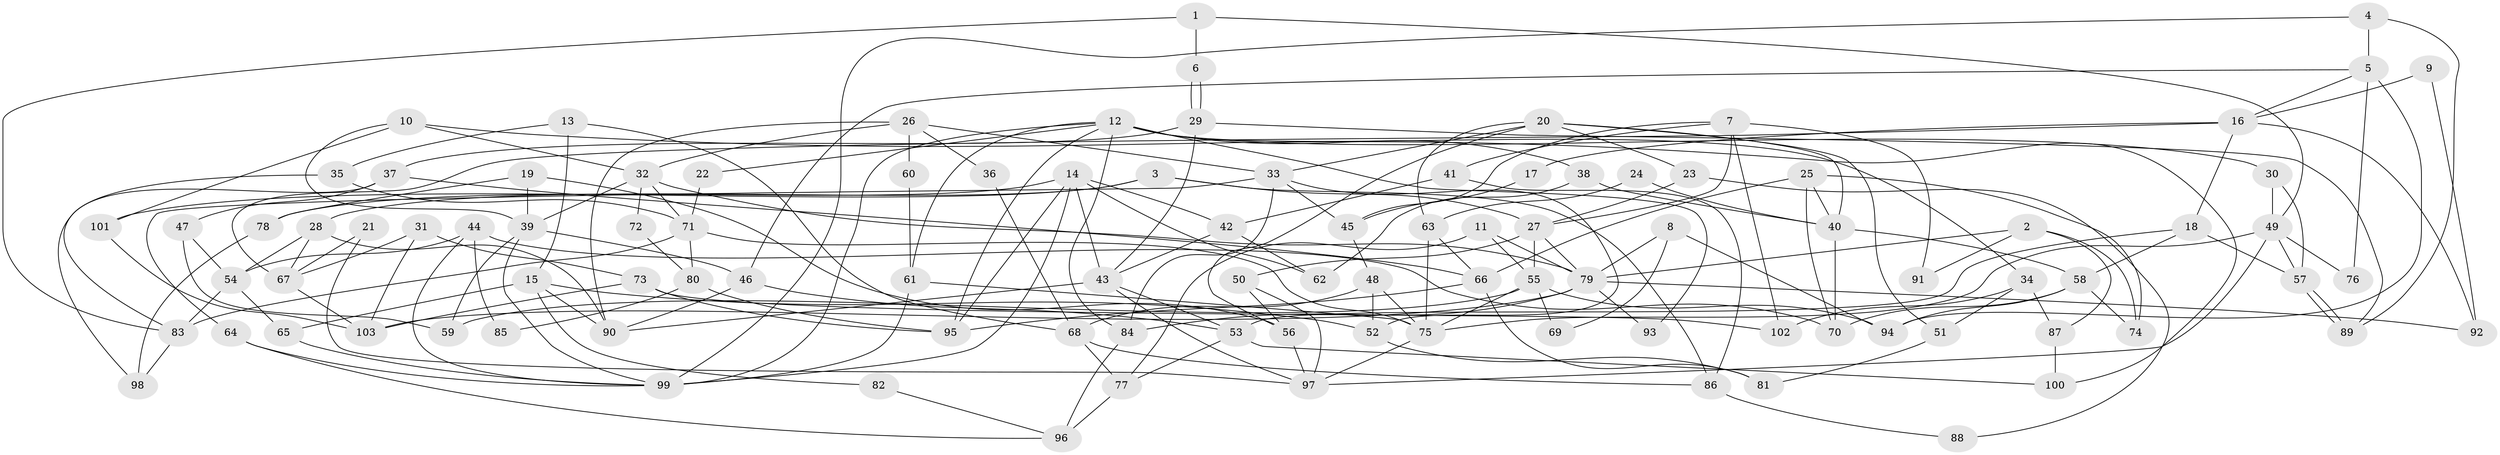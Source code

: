 // Generated by graph-tools (version 1.1) at 2025/26/03/09/25 03:26:15]
// undirected, 103 vertices, 206 edges
graph export_dot {
graph [start="1"]
  node [color=gray90,style=filled];
  1;
  2;
  3;
  4;
  5;
  6;
  7;
  8;
  9;
  10;
  11;
  12;
  13;
  14;
  15;
  16;
  17;
  18;
  19;
  20;
  21;
  22;
  23;
  24;
  25;
  26;
  27;
  28;
  29;
  30;
  31;
  32;
  33;
  34;
  35;
  36;
  37;
  38;
  39;
  40;
  41;
  42;
  43;
  44;
  45;
  46;
  47;
  48;
  49;
  50;
  51;
  52;
  53;
  54;
  55;
  56;
  57;
  58;
  59;
  60;
  61;
  62;
  63;
  64;
  65;
  66;
  67;
  68;
  69;
  70;
  71;
  72;
  73;
  74;
  75;
  76;
  77;
  78;
  79;
  80;
  81;
  82;
  83;
  84;
  85;
  86;
  87;
  88;
  89;
  90;
  91;
  92;
  93;
  94;
  95;
  96;
  97;
  98;
  99;
  100;
  101;
  102;
  103;
  1 -- 83;
  1 -- 49;
  1 -- 6;
  2 -- 74;
  2 -- 79;
  2 -- 87;
  2 -- 91;
  3 -- 86;
  3 -- 27;
  3 -- 28;
  3 -- 101;
  4 -- 99;
  4 -- 89;
  4 -- 5;
  5 -- 46;
  5 -- 16;
  5 -- 76;
  5 -- 94;
  6 -- 29;
  6 -- 29;
  7 -- 45;
  7 -- 27;
  7 -- 41;
  7 -- 91;
  7 -- 102;
  8 -- 94;
  8 -- 79;
  8 -- 69;
  9 -- 16;
  9 -- 92;
  10 -- 39;
  10 -- 101;
  10 -- 32;
  10 -- 100;
  11 -- 79;
  11 -- 55;
  11 -- 77;
  12 -- 34;
  12 -- 38;
  12 -- 22;
  12 -- 30;
  12 -- 61;
  12 -- 84;
  12 -- 93;
  12 -- 95;
  12 -- 99;
  13 -- 15;
  13 -- 68;
  13 -- 35;
  14 -- 78;
  14 -- 99;
  14 -- 42;
  14 -- 43;
  14 -- 62;
  14 -- 95;
  15 -- 90;
  15 -- 65;
  15 -- 52;
  15 -- 82;
  16 -- 67;
  16 -- 17;
  16 -- 18;
  16 -- 92;
  17 -- 45;
  18 -- 57;
  18 -- 53;
  18 -- 58;
  19 -- 39;
  19 -- 56;
  19 -- 78;
  20 -- 56;
  20 -- 63;
  20 -- 23;
  20 -- 33;
  20 -- 40;
  20 -- 51;
  21 -- 67;
  21 -- 97;
  22 -- 71;
  23 -- 27;
  23 -- 88;
  24 -- 63;
  24 -- 40;
  25 -- 70;
  25 -- 66;
  25 -- 40;
  25 -- 74;
  26 -- 32;
  26 -- 33;
  26 -- 36;
  26 -- 60;
  26 -- 90;
  27 -- 55;
  27 -- 79;
  27 -- 50;
  28 -- 90;
  28 -- 54;
  28 -- 67;
  29 -- 43;
  29 -- 37;
  29 -- 89;
  30 -- 49;
  30 -- 57;
  31 -- 73;
  31 -- 67;
  31 -- 103;
  32 -- 71;
  32 -- 39;
  32 -- 72;
  32 -- 79;
  33 -- 84;
  33 -- 45;
  33 -- 52;
  33 -- 64;
  34 -- 51;
  34 -- 102;
  34 -- 87;
  35 -- 71;
  35 -- 83;
  36 -- 68;
  37 -- 47;
  37 -- 66;
  37 -- 98;
  38 -- 62;
  38 -- 40;
  39 -- 46;
  39 -- 59;
  39 -- 99;
  40 -- 58;
  40 -- 70;
  41 -- 42;
  41 -- 86;
  42 -- 43;
  42 -- 62;
  43 -- 53;
  43 -- 90;
  43 -- 97;
  44 -- 70;
  44 -- 99;
  44 -- 54;
  44 -- 85;
  45 -- 48;
  46 -- 90;
  46 -- 53;
  47 -- 54;
  47 -- 59;
  48 -- 75;
  48 -- 52;
  48 -- 68;
  49 -- 75;
  49 -- 57;
  49 -- 76;
  49 -- 97;
  50 -- 97;
  50 -- 56;
  51 -- 81;
  52 -- 81;
  53 -- 100;
  53 -- 77;
  54 -- 65;
  54 -- 83;
  55 -- 75;
  55 -- 94;
  55 -- 59;
  55 -- 69;
  56 -- 97;
  57 -- 89;
  57 -- 89;
  58 -- 70;
  58 -- 74;
  58 -- 94;
  60 -- 61;
  61 -- 99;
  61 -- 75;
  63 -- 66;
  63 -- 75;
  64 -- 99;
  64 -- 96;
  65 -- 99;
  66 -- 95;
  66 -- 81;
  67 -- 103;
  68 -- 77;
  68 -- 86;
  71 -- 75;
  71 -- 83;
  71 -- 80;
  72 -- 80;
  73 -- 103;
  73 -- 95;
  73 -- 102;
  75 -- 97;
  77 -- 96;
  78 -- 98;
  79 -- 84;
  79 -- 92;
  79 -- 93;
  79 -- 103;
  80 -- 95;
  80 -- 85;
  82 -- 96;
  83 -- 98;
  84 -- 96;
  86 -- 88;
  87 -- 100;
  101 -- 103;
}
